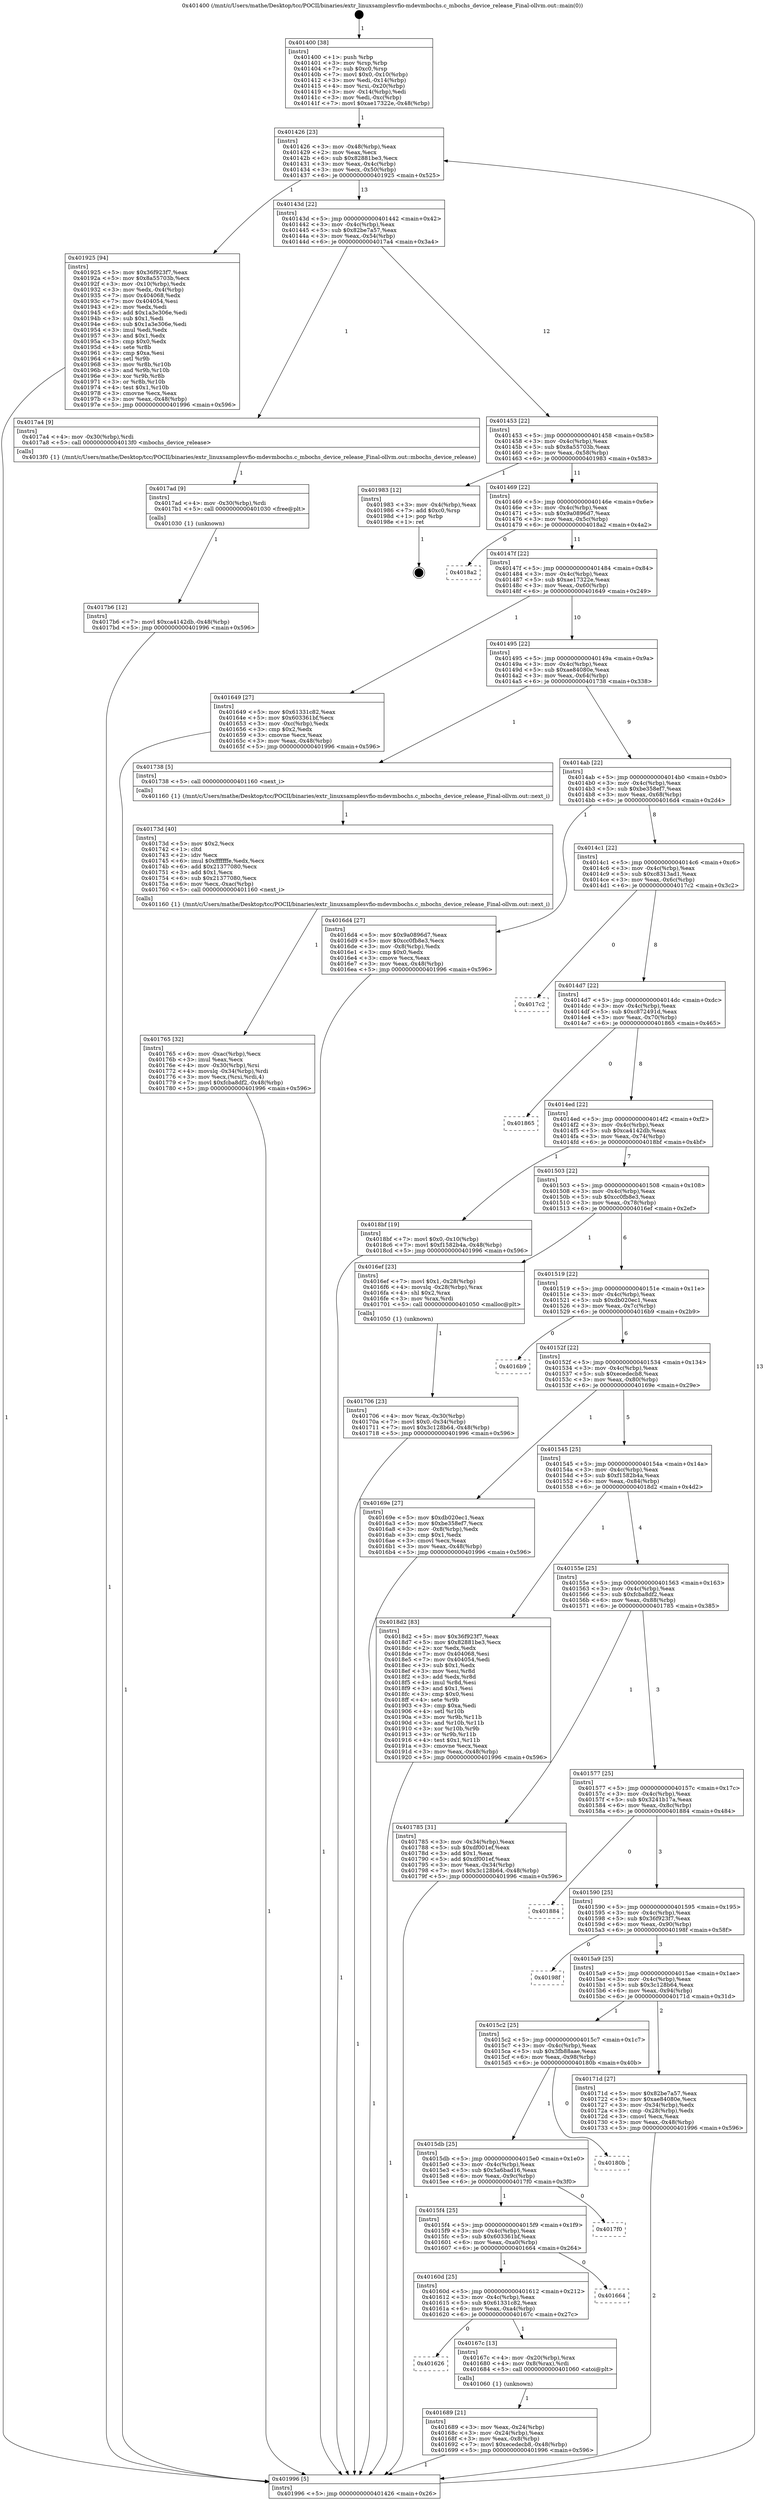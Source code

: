 digraph "0x401400" {
  label = "0x401400 (/mnt/c/Users/mathe/Desktop/tcc/POCII/binaries/extr_linuxsamplesvfio-mdevmbochs.c_mbochs_device_release_Final-ollvm.out::main(0))"
  labelloc = "t"
  node[shape=record]

  Entry [label="",width=0.3,height=0.3,shape=circle,fillcolor=black,style=filled]
  "0x401426" [label="{
     0x401426 [23]\l
     | [instrs]\l
     &nbsp;&nbsp;0x401426 \<+3\>: mov -0x48(%rbp),%eax\l
     &nbsp;&nbsp;0x401429 \<+2\>: mov %eax,%ecx\l
     &nbsp;&nbsp;0x40142b \<+6\>: sub $0x82881be3,%ecx\l
     &nbsp;&nbsp;0x401431 \<+3\>: mov %eax,-0x4c(%rbp)\l
     &nbsp;&nbsp;0x401434 \<+3\>: mov %ecx,-0x50(%rbp)\l
     &nbsp;&nbsp;0x401437 \<+6\>: je 0000000000401925 \<main+0x525\>\l
  }"]
  "0x401925" [label="{
     0x401925 [94]\l
     | [instrs]\l
     &nbsp;&nbsp;0x401925 \<+5\>: mov $0x36f923f7,%eax\l
     &nbsp;&nbsp;0x40192a \<+5\>: mov $0x8a55703b,%ecx\l
     &nbsp;&nbsp;0x40192f \<+3\>: mov -0x10(%rbp),%edx\l
     &nbsp;&nbsp;0x401932 \<+3\>: mov %edx,-0x4(%rbp)\l
     &nbsp;&nbsp;0x401935 \<+7\>: mov 0x404068,%edx\l
     &nbsp;&nbsp;0x40193c \<+7\>: mov 0x404054,%esi\l
     &nbsp;&nbsp;0x401943 \<+2\>: mov %edx,%edi\l
     &nbsp;&nbsp;0x401945 \<+6\>: add $0x1a3e306e,%edi\l
     &nbsp;&nbsp;0x40194b \<+3\>: sub $0x1,%edi\l
     &nbsp;&nbsp;0x40194e \<+6\>: sub $0x1a3e306e,%edi\l
     &nbsp;&nbsp;0x401954 \<+3\>: imul %edi,%edx\l
     &nbsp;&nbsp;0x401957 \<+3\>: and $0x1,%edx\l
     &nbsp;&nbsp;0x40195a \<+3\>: cmp $0x0,%edx\l
     &nbsp;&nbsp;0x40195d \<+4\>: sete %r8b\l
     &nbsp;&nbsp;0x401961 \<+3\>: cmp $0xa,%esi\l
     &nbsp;&nbsp;0x401964 \<+4\>: setl %r9b\l
     &nbsp;&nbsp;0x401968 \<+3\>: mov %r8b,%r10b\l
     &nbsp;&nbsp;0x40196b \<+3\>: and %r9b,%r10b\l
     &nbsp;&nbsp;0x40196e \<+3\>: xor %r9b,%r8b\l
     &nbsp;&nbsp;0x401971 \<+3\>: or %r8b,%r10b\l
     &nbsp;&nbsp;0x401974 \<+4\>: test $0x1,%r10b\l
     &nbsp;&nbsp;0x401978 \<+3\>: cmovne %ecx,%eax\l
     &nbsp;&nbsp;0x40197b \<+3\>: mov %eax,-0x48(%rbp)\l
     &nbsp;&nbsp;0x40197e \<+5\>: jmp 0000000000401996 \<main+0x596\>\l
  }"]
  "0x40143d" [label="{
     0x40143d [22]\l
     | [instrs]\l
     &nbsp;&nbsp;0x40143d \<+5\>: jmp 0000000000401442 \<main+0x42\>\l
     &nbsp;&nbsp;0x401442 \<+3\>: mov -0x4c(%rbp),%eax\l
     &nbsp;&nbsp;0x401445 \<+5\>: sub $0x82be7a57,%eax\l
     &nbsp;&nbsp;0x40144a \<+3\>: mov %eax,-0x54(%rbp)\l
     &nbsp;&nbsp;0x40144d \<+6\>: je 00000000004017a4 \<main+0x3a4\>\l
  }"]
  Exit [label="",width=0.3,height=0.3,shape=circle,fillcolor=black,style=filled,peripheries=2]
  "0x4017a4" [label="{
     0x4017a4 [9]\l
     | [instrs]\l
     &nbsp;&nbsp;0x4017a4 \<+4\>: mov -0x30(%rbp),%rdi\l
     &nbsp;&nbsp;0x4017a8 \<+5\>: call 00000000004013f0 \<mbochs_device_release\>\l
     | [calls]\l
     &nbsp;&nbsp;0x4013f0 \{1\} (/mnt/c/Users/mathe/Desktop/tcc/POCII/binaries/extr_linuxsamplesvfio-mdevmbochs.c_mbochs_device_release_Final-ollvm.out::mbochs_device_release)\l
  }"]
  "0x401453" [label="{
     0x401453 [22]\l
     | [instrs]\l
     &nbsp;&nbsp;0x401453 \<+5\>: jmp 0000000000401458 \<main+0x58\>\l
     &nbsp;&nbsp;0x401458 \<+3\>: mov -0x4c(%rbp),%eax\l
     &nbsp;&nbsp;0x40145b \<+5\>: sub $0x8a55703b,%eax\l
     &nbsp;&nbsp;0x401460 \<+3\>: mov %eax,-0x58(%rbp)\l
     &nbsp;&nbsp;0x401463 \<+6\>: je 0000000000401983 \<main+0x583\>\l
  }"]
  "0x4017b6" [label="{
     0x4017b6 [12]\l
     | [instrs]\l
     &nbsp;&nbsp;0x4017b6 \<+7\>: movl $0xca4142db,-0x48(%rbp)\l
     &nbsp;&nbsp;0x4017bd \<+5\>: jmp 0000000000401996 \<main+0x596\>\l
  }"]
  "0x401983" [label="{
     0x401983 [12]\l
     | [instrs]\l
     &nbsp;&nbsp;0x401983 \<+3\>: mov -0x4(%rbp),%eax\l
     &nbsp;&nbsp;0x401986 \<+7\>: add $0xc0,%rsp\l
     &nbsp;&nbsp;0x40198d \<+1\>: pop %rbp\l
     &nbsp;&nbsp;0x40198e \<+1\>: ret\l
  }"]
  "0x401469" [label="{
     0x401469 [22]\l
     | [instrs]\l
     &nbsp;&nbsp;0x401469 \<+5\>: jmp 000000000040146e \<main+0x6e\>\l
     &nbsp;&nbsp;0x40146e \<+3\>: mov -0x4c(%rbp),%eax\l
     &nbsp;&nbsp;0x401471 \<+5\>: sub $0x9a0896d7,%eax\l
     &nbsp;&nbsp;0x401476 \<+3\>: mov %eax,-0x5c(%rbp)\l
     &nbsp;&nbsp;0x401479 \<+6\>: je 00000000004018a2 \<main+0x4a2\>\l
  }"]
  "0x4017ad" [label="{
     0x4017ad [9]\l
     | [instrs]\l
     &nbsp;&nbsp;0x4017ad \<+4\>: mov -0x30(%rbp),%rdi\l
     &nbsp;&nbsp;0x4017b1 \<+5\>: call 0000000000401030 \<free@plt\>\l
     | [calls]\l
     &nbsp;&nbsp;0x401030 \{1\} (unknown)\l
  }"]
  "0x4018a2" [label="{
     0x4018a2\l
  }", style=dashed]
  "0x40147f" [label="{
     0x40147f [22]\l
     | [instrs]\l
     &nbsp;&nbsp;0x40147f \<+5\>: jmp 0000000000401484 \<main+0x84\>\l
     &nbsp;&nbsp;0x401484 \<+3\>: mov -0x4c(%rbp),%eax\l
     &nbsp;&nbsp;0x401487 \<+5\>: sub $0xae17322e,%eax\l
     &nbsp;&nbsp;0x40148c \<+3\>: mov %eax,-0x60(%rbp)\l
     &nbsp;&nbsp;0x40148f \<+6\>: je 0000000000401649 \<main+0x249\>\l
  }"]
  "0x401765" [label="{
     0x401765 [32]\l
     | [instrs]\l
     &nbsp;&nbsp;0x401765 \<+6\>: mov -0xac(%rbp),%ecx\l
     &nbsp;&nbsp;0x40176b \<+3\>: imul %eax,%ecx\l
     &nbsp;&nbsp;0x40176e \<+4\>: mov -0x30(%rbp),%rsi\l
     &nbsp;&nbsp;0x401772 \<+4\>: movslq -0x34(%rbp),%rdi\l
     &nbsp;&nbsp;0x401776 \<+3\>: mov %ecx,(%rsi,%rdi,4)\l
     &nbsp;&nbsp;0x401779 \<+7\>: movl $0xfcba8df2,-0x48(%rbp)\l
     &nbsp;&nbsp;0x401780 \<+5\>: jmp 0000000000401996 \<main+0x596\>\l
  }"]
  "0x401649" [label="{
     0x401649 [27]\l
     | [instrs]\l
     &nbsp;&nbsp;0x401649 \<+5\>: mov $0x61331c82,%eax\l
     &nbsp;&nbsp;0x40164e \<+5\>: mov $0x603361bf,%ecx\l
     &nbsp;&nbsp;0x401653 \<+3\>: mov -0xc(%rbp),%edx\l
     &nbsp;&nbsp;0x401656 \<+3\>: cmp $0x2,%edx\l
     &nbsp;&nbsp;0x401659 \<+3\>: cmovne %ecx,%eax\l
     &nbsp;&nbsp;0x40165c \<+3\>: mov %eax,-0x48(%rbp)\l
     &nbsp;&nbsp;0x40165f \<+5\>: jmp 0000000000401996 \<main+0x596\>\l
  }"]
  "0x401495" [label="{
     0x401495 [22]\l
     | [instrs]\l
     &nbsp;&nbsp;0x401495 \<+5\>: jmp 000000000040149a \<main+0x9a\>\l
     &nbsp;&nbsp;0x40149a \<+3\>: mov -0x4c(%rbp),%eax\l
     &nbsp;&nbsp;0x40149d \<+5\>: sub $0xae84080e,%eax\l
     &nbsp;&nbsp;0x4014a2 \<+3\>: mov %eax,-0x64(%rbp)\l
     &nbsp;&nbsp;0x4014a5 \<+6\>: je 0000000000401738 \<main+0x338\>\l
  }"]
  "0x401996" [label="{
     0x401996 [5]\l
     | [instrs]\l
     &nbsp;&nbsp;0x401996 \<+5\>: jmp 0000000000401426 \<main+0x26\>\l
  }"]
  "0x401400" [label="{
     0x401400 [38]\l
     | [instrs]\l
     &nbsp;&nbsp;0x401400 \<+1\>: push %rbp\l
     &nbsp;&nbsp;0x401401 \<+3\>: mov %rsp,%rbp\l
     &nbsp;&nbsp;0x401404 \<+7\>: sub $0xc0,%rsp\l
     &nbsp;&nbsp;0x40140b \<+7\>: movl $0x0,-0x10(%rbp)\l
     &nbsp;&nbsp;0x401412 \<+3\>: mov %edi,-0x14(%rbp)\l
     &nbsp;&nbsp;0x401415 \<+4\>: mov %rsi,-0x20(%rbp)\l
     &nbsp;&nbsp;0x401419 \<+3\>: mov -0x14(%rbp),%edi\l
     &nbsp;&nbsp;0x40141c \<+3\>: mov %edi,-0xc(%rbp)\l
     &nbsp;&nbsp;0x40141f \<+7\>: movl $0xae17322e,-0x48(%rbp)\l
  }"]
  "0x40173d" [label="{
     0x40173d [40]\l
     | [instrs]\l
     &nbsp;&nbsp;0x40173d \<+5\>: mov $0x2,%ecx\l
     &nbsp;&nbsp;0x401742 \<+1\>: cltd\l
     &nbsp;&nbsp;0x401743 \<+2\>: idiv %ecx\l
     &nbsp;&nbsp;0x401745 \<+6\>: imul $0xfffffffe,%edx,%ecx\l
     &nbsp;&nbsp;0x40174b \<+6\>: add $0x21377080,%ecx\l
     &nbsp;&nbsp;0x401751 \<+3\>: add $0x1,%ecx\l
     &nbsp;&nbsp;0x401754 \<+6\>: sub $0x21377080,%ecx\l
     &nbsp;&nbsp;0x40175a \<+6\>: mov %ecx,-0xac(%rbp)\l
     &nbsp;&nbsp;0x401760 \<+5\>: call 0000000000401160 \<next_i\>\l
     | [calls]\l
     &nbsp;&nbsp;0x401160 \{1\} (/mnt/c/Users/mathe/Desktop/tcc/POCII/binaries/extr_linuxsamplesvfio-mdevmbochs.c_mbochs_device_release_Final-ollvm.out::next_i)\l
  }"]
  "0x401738" [label="{
     0x401738 [5]\l
     | [instrs]\l
     &nbsp;&nbsp;0x401738 \<+5\>: call 0000000000401160 \<next_i\>\l
     | [calls]\l
     &nbsp;&nbsp;0x401160 \{1\} (/mnt/c/Users/mathe/Desktop/tcc/POCII/binaries/extr_linuxsamplesvfio-mdevmbochs.c_mbochs_device_release_Final-ollvm.out::next_i)\l
  }"]
  "0x4014ab" [label="{
     0x4014ab [22]\l
     | [instrs]\l
     &nbsp;&nbsp;0x4014ab \<+5\>: jmp 00000000004014b0 \<main+0xb0\>\l
     &nbsp;&nbsp;0x4014b0 \<+3\>: mov -0x4c(%rbp),%eax\l
     &nbsp;&nbsp;0x4014b3 \<+5\>: sub $0xbe358ef7,%eax\l
     &nbsp;&nbsp;0x4014b8 \<+3\>: mov %eax,-0x68(%rbp)\l
     &nbsp;&nbsp;0x4014bb \<+6\>: je 00000000004016d4 \<main+0x2d4\>\l
  }"]
  "0x401706" [label="{
     0x401706 [23]\l
     | [instrs]\l
     &nbsp;&nbsp;0x401706 \<+4\>: mov %rax,-0x30(%rbp)\l
     &nbsp;&nbsp;0x40170a \<+7\>: movl $0x0,-0x34(%rbp)\l
     &nbsp;&nbsp;0x401711 \<+7\>: movl $0x3c128b64,-0x48(%rbp)\l
     &nbsp;&nbsp;0x401718 \<+5\>: jmp 0000000000401996 \<main+0x596\>\l
  }"]
  "0x4016d4" [label="{
     0x4016d4 [27]\l
     | [instrs]\l
     &nbsp;&nbsp;0x4016d4 \<+5\>: mov $0x9a0896d7,%eax\l
     &nbsp;&nbsp;0x4016d9 \<+5\>: mov $0xcc0fb8e3,%ecx\l
     &nbsp;&nbsp;0x4016de \<+3\>: mov -0x8(%rbp),%edx\l
     &nbsp;&nbsp;0x4016e1 \<+3\>: cmp $0x0,%edx\l
     &nbsp;&nbsp;0x4016e4 \<+3\>: cmove %ecx,%eax\l
     &nbsp;&nbsp;0x4016e7 \<+3\>: mov %eax,-0x48(%rbp)\l
     &nbsp;&nbsp;0x4016ea \<+5\>: jmp 0000000000401996 \<main+0x596\>\l
  }"]
  "0x4014c1" [label="{
     0x4014c1 [22]\l
     | [instrs]\l
     &nbsp;&nbsp;0x4014c1 \<+5\>: jmp 00000000004014c6 \<main+0xc6\>\l
     &nbsp;&nbsp;0x4014c6 \<+3\>: mov -0x4c(%rbp),%eax\l
     &nbsp;&nbsp;0x4014c9 \<+5\>: sub $0xc8313ad1,%eax\l
     &nbsp;&nbsp;0x4014ce \<+3\>: mov %eax,-0x6c(%rbp)\l
     &nbsp;&nbsp;0x4014d1 \<+6\>: je 00000000004017c2 \<main+0x3c2\>\l
  }"]
  "0x401689" [label="{
     0x401689 [21]\l
     | [instrs]\l
     &nbsp;&nbsp;0x401689 \<+3\>: mov %eax,-0x24(%rbp)\l
     &nbsp;&nbsp;0x40168c \<+3\>: mov -0x24(%rbp),%eax\l
     &nbsp;&nbsp;0x40168f \<+3\>: mov %eax,-0x8(%rbp)\l
     &nbsp;&nbsp;0x401692 \<+7\>: movl $0xecedecb8,-0x48(%rbp)\l
     &nbsp;&nbsp;0x401699 \<+5\>: jmp 0000000000401996 \<main+0x596\>\l
  }"]
  "0x4017c2" [label="{
     0x4017c2\l
  }", style=dashed]
  "0x4014d7" [label="{
     0x4014d7 [22]\l
     | [instrs]\l
     &nbsp;&nbsp;0x4014d7 \<+5\>: jmp 00000000004014dc \<main+0xdc\>\l
     &nbsp;&nbsp;0x4014dc \<+3\>: mov -0x4c(%rbp),%eax\l
     &nbsp;&nbsp;0x4014df \<+5\>: sub $0xc872491d,%eax\l
     &nbsp;&nbsp;0x4014e4 \<+3\>: mov %eax,-0x70(%rbp)\l
     &nbsp;&nbsp;0x4014e7 \<+6\>: je 0000000000401865 \<main+0x465\>\l
  }"]
  "0x401626" [label="{
     0x401626\l
  }", style=dashed]
  "0x401865" [label="{
     0x401865\l
  }", style=dashed]
  "0x4014ed" [label="{
     0x4014ed [22]\l
     | [instrs]\l
     &nbsp;&nbsp;0x4014ed \<+5\>: jmp 00000000004014f2 \<main+0xf2\>\l
     &nbsp;&nbsp;0x4014f2 \<+3\>: mov -0x4c(%rbp),%eax\l
     &nbsp;&nbsp;0x4014f5 \<+5\>: sub $0xca4142db,%eax\l
     &nbsp;&nbsp;0x4014fa \<+3\>: mov %eax,-0x74(%rbp)\l
     &nbsp;&nbsp;0x4014fd \<+6\>: je 00000000004018bf \<main+0x4bf\>\l
  }"]
  "0x40167c" [label="{
     0x40167c [13]\l
     | [instrs]\l
     &nbsp;&nbsp;0x40167c \<+4\>: mov -0x20(%rbp),%rax\l
     &nbsp;&nbsp;0x401680 \<+4\>: mov 0x8(%rax),%rdi\l
     &nbsp;&nbsp;0x401684 \<+5\>: call 0000000000401060 \<atoi@plt\>\l
     | [calls]\l
     &nbsp;&nbsp;0x401060 \{1\} (unknown)\l
  }"]
  "0x4018bf" [label="{
     0x4018bf [19]\l
     | [instrs]\l
     &nbsp;&nbsp;0x4018bf \<+7\>: movl $0x0,-0x10(%rbp)\l
     &nbsp;&nbsp;0x4018c6 \<+7\>: movl $0xf1582b4a,-0x48(%rbp)\l
     &nbsp;&nbsp;0x4018cd \<+5\>: jmp 0000000000401996 \<main+0x596\>\l
  }"]
  "0x401503" [label="{
     0x401503 [22]\l
     | [instrs]\l
     &nbsp;&nbsp;0x401503 \<+5\>: jmp 0000000000401508 \<main+0x108\>\l
     &nbsp;&nbsp;0x401508 \<+3\>: mov -0x4c(%rbp),%eax\l
     &nbsp;&nbsp;0x40150b \<+5\>: sub $0xcc0fb8e3,%eax\l
     &nbsp;&nbsp;0x401510 \<+3\>: mov %eax,-0x78(%rbp)\l
     &nbsp;&nbsp;0x401513 \<+6\>: je 00000000004016ef \<main+0x2ef\>\l
  }"]
  "0x40160d" [label="{
     0x40160d [25]\l
     | [instrs]\l
     &nbsp;&nbsp;0x40160d \<+5\>: jmp 0000000000401612 \<main+0x212\>\l
     &nbsp;&nbsp;0x401612 \<+3\>: mov -0x4c(%rbp),%eax\l
     &nbsp;&nbsp;0x401615 \<+5\>: sub $0x61331c82,%eax\l
     &nbsp;&nbsp;0x40161a \<+6\>: mov %eax,-0xa4(%rbp)\l
     &nbsp;&nbsp;0x401620 \<+6\>: je 000000000040167c \<main+0x27c\>\l
  }"]
  "0x4016ef" [label="{
     0x4016ef [23]\l
     | [instrs]\l
     &nbsp;&nbsp;0x4016ef \<+7\>: movl $0x1,-0x28(%rbp)\l
     &nbsp;&nbsp;0x4016f6 \<+4\>: movslq -0x28(%rbp),%rax\l
     &nbsp;&nbsp;0x4016fa \<+4\>: shl $0x2,%rax\l
     &nbsp;&nbsp;0x4016fe \<+3\>: mov %rax,%rdi\l
     &nbsp;&nbsp;0x401701 \<+5\>: call 0000000000401050 \<malloc@plt\>\l
     | [calls]\l
     &nbsp;&nbsp;0x401050 \{1\} (unknown)\l
  }"]
  "0x401519" [label="{
     0x401519 [22]\l
     | [instrs]\l
     &nbsp;&nbsp;0x401519 \<+5\>: jmp 000000000040151e \<main+0x11e\>\l
     &nbsp;&nbsp;0x40151e \<+3\>: mov -0x4c(%rbp),%eax\l
     &nbsp;&nbsp;0x401521 \<+5\>: sub $0xdb020ec1,%eax\l
     &nbsp;&nbsp;0x401526 \<+3\>: mov %eax,-0x7c(%rbp)\l
     &nbsp;&nbsp;0x401529 \<+6\>: je 00000000004016b9 \<main+0x2b9\>\l
  }"]
  "0x401664" [label="{
     0x401664\l
  }", style=dashed]
  "0x4016b9" [label="{
     0x4016b9\l
  }", style=dashed]
  "0x40152f" [label="{
     0x40152f [22]\l
     | [instrs]\l
     &nbsp;&nbsp;0x40152f \<+5\>: jmp 0000000000401534 \<main+0x134\>\l
     &nbsp;&nbsp;0x401534 \<+3\>: mov -0x4c(%rbp),%eax\l
     &nbsp;&nbsp;0x401537 \<+5\>: sub $0xecedecb8,%eax\l
     &nbsp;&nbsp;0x40153c \<+3\>: mov %eax,-0x80(%rbp)\l
     &nbsp;&nbsp;0x40153f \<+6\>: je 000000000040169e \<main+0x29e\>\l
  }"]
  "0x4015f4" [label="{
     0x4015f4 [25]\l
     | [instrs]\l
     &nbsp;&nbsp;0x4015f4 \<+5\>: jmp 00000000004015f9 \<main+0x1f9\>\l
     &nbsp;&nbsp;0x4015f9 \<+3\>: mov -0x4c(%rbp),%eax\l
     &nbsp;&nbsp;0x4015fc \<+5\>: sub $0x603361bf,%eax\l
     &nbsp;&nbsp;0x401601 \<+6\>: mov %eax,-0xa0(%rbp)\l
     &nbsp;&nbsp;0x401607 \<+6\>: je 0000000000401664 \<main+0x264\>\l
  }"]
  "0x40169e" [label="{
     0x40169e [27]\l
     | [instrs]\l
     &nbsp;&nbsp;0x40169e \<+5\>: mov $0xdb020ec1,%eax\l
     &nbsp;&nbsp;0x4016a3 \<+5\>: mov $0xbe358ef7,%ecx\l
     &nbsp;&nbsp;0x4016a8 \<+3\>: mov -0x8(%rbp),%edx\l
     &nbsp;&nbsp;0x4016ab \<+3\>: cmp $0x1,%edx\l
     &nbsp;&nbsp;0x4016ae \<+3\>: cmovl %ecx,%eax\l
     &nbsp;&nbsp;0x4016b1 \<+3\>: mov %eax,-0x48(%rbp)\l
     &nbsp;&nbsp;0x4016b4 \<+5\>: jmp 0000000000401996 \<main+0x596\>\l
  }"]
  "0x401545" [label="{
     0x401545 [25]\l
     | [instrs]\l
     &nbsp;&nbsp;0x401545 \<+5\>: jmp 000000000040154a \<main+0x14a\>\l
     &nbsp;&nbsp;0x40154a \<+3\>: mov -0x4c(%rbp),%eax\l
     &nbsp;&nbsp;0x40154d \<+5\>: sub $0xf1582b4a,%eax\l
     &nbsp;&nbsp;0x401552 \<+6\>: mov %eax,-0x84(%rbp)\l
     &nbsp;&nbsp;0x401558 \<+6\>: je 00000000004018d2 \<main+0x4d2\>\l
  }"]
  "0x4017f0" [label="{
     0x4017f0\l
  }", style=dashed]
  "0x4018d2" [label="{
     0x4018d2 [83]\l
     | [instrs]\l
     &nbsp;&nbsp;0x4018d2 \<+5\>: mov $0x36f923f7,%eax\l
     &nbsp;&nbsp;0x4018d7 \<+5\>: mov $0x82881be3,%ecx\l
     &nbsp;&nbsp;0x4018dc \<+2\>: xor %edx,%edx\l
     &nbsp;&nbsp;0x4018de \<+7\>: mov 0x404068,%esi\l
     &nbsp;&nbsp;0x4018e5 \<+7\>: mov 0x404054,%edi\l
     &nbsp;&nbsp;0x4018ec \<+3\>: sub $0x1,%edx\l
     &nbsp;&nbsp;0x4018ef \<+3\>: mov %esi,%r8d\l
     &nbsp;&nbsp;0x4018f2 \<+3\>: add %edx,%r8d\l
     &nbsp;&nbsp;0x4018f5 \<+4\>: imul %r8d,%esi\l
     &nbsp;&nbsp;0x4018f9 \<+3\>: and $0x1,%esi\l
     &nbsp;&nbsp;0x4018fc \<+3\>: cmp $0x0,%esi\l
     &nbsp;&nbsp;0x4018ff \<+4\>: sete %r9b\l
     &nbsp;&nbsp;0x401903 \<+3\>: cmp $0xa,%edi\l
     &nbsp;&nbsp;0x401906 \<+4\>: setl %r10b\l
     &nbsp;&nbsp;0x40190a \<+3\>: mov %r9b,%r11b\l
     &nbsp;&nbsp;0x40190d \<+3\>: and %r10b,%r11b\l
     &nbsp;&nbsp;0x401910 \<+3\>: xor %r10b,%r9b\l
     &nbsp;&nbsp;0x401913 \<+3\>: or %r9b,%r11b\l
     &nbsp;&nbsp;0x401916 \<+4\>: test $0x1,%r11b\l
     &nbsp;&nbsp;0x40191a \<+3\>: cmovne %ecx,%eax\l
     &nbsp;&nbsp;0x40191d \<+3\>: mov %eax,-0x48(%rbp)\l
     &nbsp;&nbsp;0x401920 \<+5\>: jmp 0000000000401996 \<main+0x596\>\l
  }"]
  "0x40155e" [label="{
     0x40155e [25]\l
     | [instrs]\l
     &nbsp;&nbsp;0x40155e \<+5\>: jmp 0000000000401563 \<main+0x163\>\l
     &nbsp;&nbsp;0x401563 \<+3\>: mov -0x4c(%rbp),%eax\l
     &nbsp;&nbsp;0x401566 \<+5\>: sub $0xfcba8df2,%eax\l
     &nbsp;&nbsp;0x40156b \<+6\>: mov %eax,-0x88(%rbp)\l
     &nbsp;&nbsp;0x401571 \<+6\>: je 0000000000401785 \<main+0x385\>\l
  }"]
  "0x4015db" [label="{
     0x4015db [25]\l
     | [instrs]\l
     &nbsp;&nbsp;0x4015db \<+5\>: jmp 00000000004015e0 \<main+0x1e0\>\l
     &nbsp;&nbsp;0x4015e0 \<+3\>: mov -0x4c(%rbp),%eax\l
     &nbsp;&nbsp;0x4015e3 \<+5\>: sub $0x5a6bad16,%eax\l
     &nbsp;&nbsp;0x4015e8 \<+6\>: mov %eax,-0x9c(%rbp)\l
     &nbsp;&nbsp;0x4015ee \<+6\>: je 00000000004017f0 \<main+0x3f0\>\l
  }"]
  "0x401785" [label="{
     0x401785 [31]\l
     | [instrs]\l
     &nbsp;&nbsp;0x401785 \<+3\>: mov -0x34(%rbp),%eax\l
     &nbsp;&nbsp;0x401788 \<+5\>: sub $0xdf001ef,%eax\l
     &nbsp;&nbsp;0x40178d \<+3\>: add $0x1,%eax\l
     &nbsp;&nbsp;0x401790 \<+5\>: add $0xdf001ef,%eax\l
     &nbsp;&nbsp;0x401795 \<+3\>: mov %eax,-0x34(%rbp)\l
     &nbsp;&nbsp;0x401798 \<+7\>: movl $0x3c128b64,-0x48(%rbp)\l
     &nbsp;&nbsp;0x40179f \<+5\>: jmp 0000000000401996 \<main+0x596\>\l
  }"]
  "0x401577" [label="{
     0x401577 [25]\l
     | [instrs]\l
     &nbsp;&nbsp;0x401577 \<+5\>: jmp 000000000040157c \<main+0x17c\>\l
     &nbsp;&nbsp;0x40157c \<+3\>: mov -0x4c(%rbp),%eax\l
     &nbsp;&nbsp;0x40157f \<+5\>: sub $0x3241b17a,%eax\l
     &nbsp;&nbsp;0x401584 \<+6\>: mov %eax,-0x8c(%rbp)\l
     &nbsp;&nbsp;0x40158a \<+6\>: je 0000000000401884 \<main+0x484\>\l
  }"]
  "0x40180b" [label="{
     0x40180b\l
  }", style=dashed]
  "0x401884" [label="{
     0x401884\l
  }", style=dashed]
  "0x401590" [label="{
     0x401590 [25]\l
     | [instrs]\l
     &nbsp;&nbsp;0x401590 \<+5\>: jmp 0000000000401595 \<main+0x195\>\l
     &nbsp;&nbsp;0x401595 \<+3\>: mov -0x4c(%rbp),%eax\l
     &nbsp;&nbsp;0x401598 \<+5\>: sub $0x36f923f7,%eax\l
     &nbsp;&nbsp;0x40159d \<+6\>: mov %eax,-0x90(%rbp)\l
     &nbsp;&nbsp;0x4015a3 \<+6\>: je 000000000040198f \<main+0x58f\>\l
  }"]
  "0x4015c2" [label="{
     0x4015c2 [25]\l
     | [instrs]\l
     &nbsp;&nbsp;0x4015c2 \<+5\>: jmp 00000000004015c7 \<main+0x1c7\>\l
     &nbsp;&nbsp;0x4015c7 \<+3\>: mov -0x4c(%rbp),%eax\l
     &nbsp;&nbsp;0x4015ca \<+5\>: sub $0x3fb88aae,%eax\l
     &nbsp;&nbsp;0x4015cf \<+6\>: mov %eax,-0x98(%rbp)\l
     &nbsp;&nbsp;0x4015d5 \<+6\>: je 000000000040180b \<main+0x40b\>\l
  }"]
  "0x40198f" [label="{
     0x40198f\l
  }", style=dashed]
  "0x4015a9" [label="{
     0x4015a9 [25]\l
     | [instrs]\l
     &nbsp;&nbsp;0x4015a9 \<+5\>: jmp 00000000004015ae \<main+0x1ae\>\l
     &nbsp;&nbsp;0x4015ae \<+3\>: mov -0x4c(%rbp),%eax\l
     &nbsp;&nbsp;0x4015b1 \<+5\>: sub $0x3c128b64,%eax\l
     &nbsp;&nbsp;0x4015b6 \<+6\>: mov %eax,-0x94(%rbp)\l
     &nbsp;&nbsp;0x4015bc \<+6\>: je 000000000040171d \<main+0x31d\>\l
  }"]
  "0x40171d" [label="{
     0x40171d [27]\l
     | [instrs]\l
     &nbsp;&nbsp;0x40171d \<+5\>: mov $0x82be7a57,%eax\l
     &nbsp;&nbsp;0x401722 \<+5\>: mov $0xae84080e,%ecx\l
     &nbsp;&nbsp;0x401727 \<+3\>: mov -0x34(%rbp),%edx\l
     &nbsp;&nbsp;0x40172a \<+3\>: cmp -0x28(%rbp),%edx\l
     &nbsp;&nbsp;0x40172d \<+3\>: cmovl %ecx,%eax\l
     &nbsp;&nbsp;0x401730 \<+3\>: mov %eax,-0x48(%rbp)\l
     &nbsp;&nbsp;0x401733 \<+5\>: jmp 0000000000401996 \<main+0x596\>\l
  }"]
  Entry -> "0x401400" [label=" 1"]
  "0x401426" -> "0x401925" [label=" 1"]
  "0x401426" -> "0x40143d" [label=" 13"]
  "0x401983" -> Exit [label=" 1"]
  "0x40143d" -> "0x4017a4" [label=" 1"]
  "0x40143d" -> "0x401453" [label=" 12"]
  "0x401925" -> "0x401996" [label=" 1"]
  "0x401453" -> "0x401983" [label=" 1"]
  "0x401453" -> "0x401469" [label=" 11"]
  "0x4018d2" -> "0x401996" [label=" 1"]
  "0x401469" -> "0x4018a2" [label=" 0"]
  "0x401469" -> "0x40147f" [label=" 11"]
  "0x4018bf" -> "0x401996" [label=" 1"]
  "0x40147f" -> "0x401649" [label=" 1"]
  "0x40147f" -> "0x401495" [label=" 10"]
  "0x401649" -> "0x401996" [label=" 1"]
  "0x401400" -> "0x401426" [label=" 1"]
  "0x401996" -> "0x401426" [label=" 13"]
  "0x4017b6" -> "0x401996" [label=" 1"]
  "0x401495" -> "0x401738" [label=" 1"]
  "0x401495" -> "0x4014ab" [label=" 9"]
  "0x4017ad" -> "0x4017b6" [label=" 1"]
  "0x4014ab" -> "0x4016d4" [label=" 1"]
  "0x4014ab" -> "0x4014c1" [label=" 8"]
  "0x4017a4" -> "0x4017ad" [label=" 1"]
  "0x4014c1" -> "0x4017c2" [label=" 0"]
  "0x4014c1" -> "0x4014d7" [label=" 8"]
  "0x401785" -> "0x401996" [label=" 1"]
  "0x4014d7" -> "0x401865" [label=" 0"]
  "0x4014d7" -> "0x4014ed" [label=" 8"]
  "0x401765" -> "0x401996" [label=" 1"]
  "0x4014ed" -> "0x4018bf" [label=" 1"]
  "0x4014ed" -> "0x401503" [label=" 7"]
  "0x40173d" -> "0x401765" [label=" 1"]
  "0x401503" -> "0x4016ef" [label=" 1"]
  "0x401503" -> "0x401519" [label=" 6"]
  "0x40171d" -> "0x401996" [label=" 2"]
  "0x401519" -> "0x4016b9" [label=" 0"]
  "0x401519" -> "0x40152f" [label=" 6"]
  "0x401706" -> "0x401996" [label=" 1"]
  "0x40152f" -> "0x40169e" [label=" 1"]
  "0x40152f" -> "0x401545" [label=" 5"]
  "0x4016d4" -> "0x401996" [label=" 1"]
  "0x401545" -> "0x4018d2" [label=" 1"]
  "0x401545" -> "0x40155e" [label=" 4"]
  "0x40169e" -> "0x401996" [label=" 1"]
  "0x40155e" -> "0x401785" [label=" 1"]
  "0x40155e" -> "0x401577" [label=" 3"]
  "0x40167c" -> "0x401689" [label=" 1"]
  "0x401577" -> "0x401884" [label=" 0"]
  "0x401577" -> "0x401590" [label=" 3"]
  "0x40160d" -> "0x401626" [label=" 0"]
  "0x401590" -> "0x40198f" [label=" 0"]
  "0x401590" -> "0x4015a9" [label=" 3"]
  "0x401738" -> "0x40173d" [label=" 1"]
  "0x4015a9" -> "0x40171d" [label=" 2"]
  "0x4015a9" -> "0x4015c2" [label=" 1"]
  "0x40160d" -> "0x40167c" [label=" 1"]
  "0x4015c2" -> "0x40180b" [label=" 0"]
  "0x4015c2" -> "0x4015db" [label=" 1"]
  "0x401689" -> "0x401996" [label=" 1"]
  "0x4015db" -> "0x4017f0" [label=" 0"]
  "0x4015db" -> "0x4015f4" [label=" 1"]
  "0x4016ef" -> "0x401706" [label=" 1"]
  "0x4015f4" -> "0x401664" [label=" 0"]
  "0x4015f4" -> "0x40160d" [label=" 1"]
}
